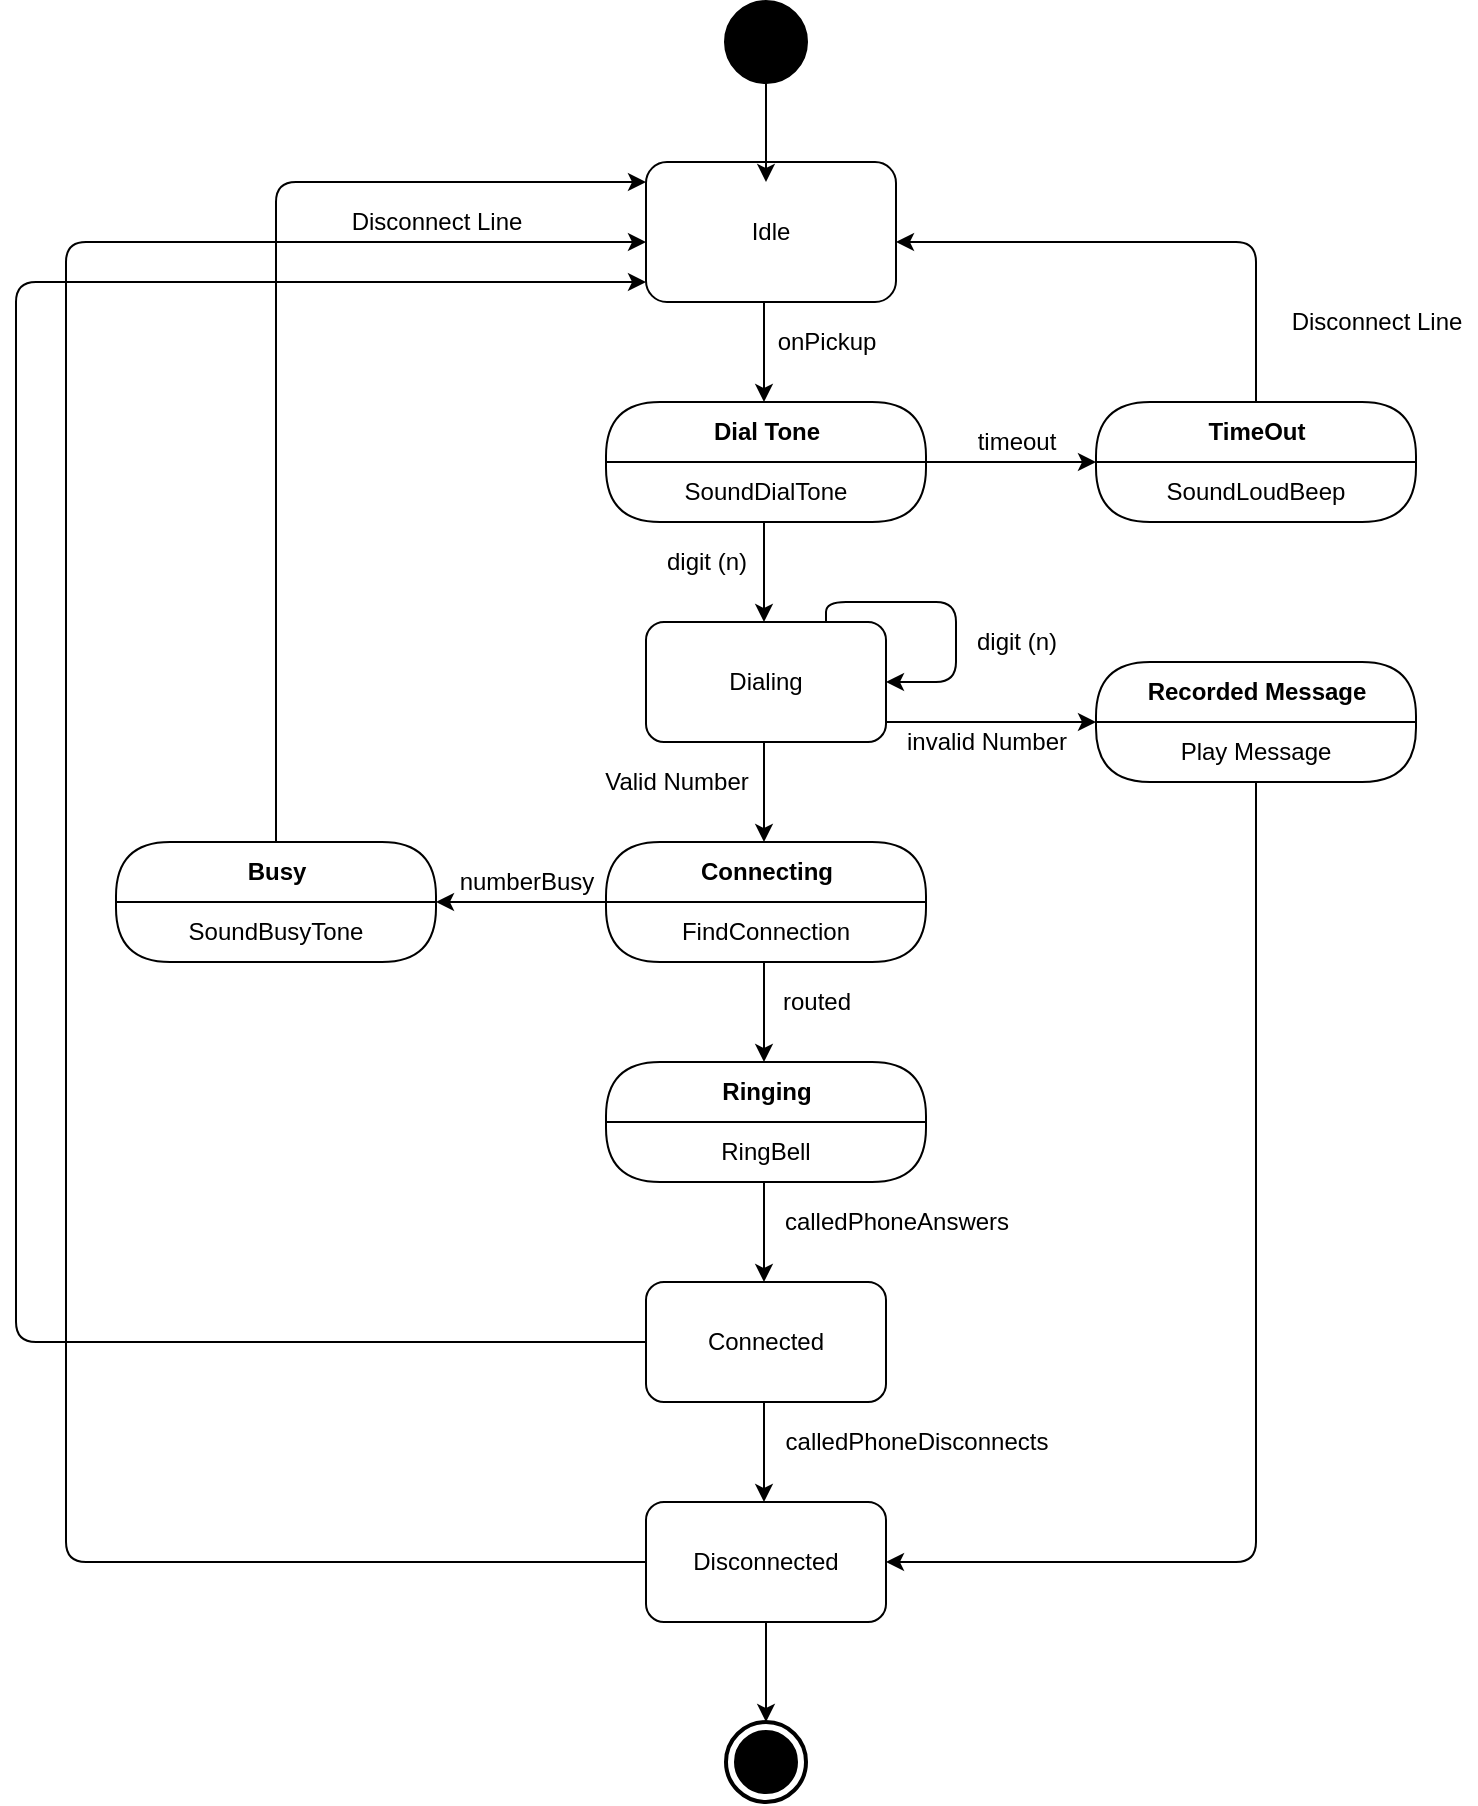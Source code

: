 <mxfile version="13.7.3" type="device"><diagram id="CuBxIoJR1_ZsDkNom1yF" name="Page-1"><mxGraphModel dx="2031" dy="1174" grid="1" gridSize="10" guides="1" tooltips="1" connect="1" arrows="1" fold="1" page="1" pageScale="1" pageWidth="850" pageHeight="1100" math="0" shadow="0"><root><mxCell id="0"/><mxCell id="1" parent="0"/><mxCell id="54X55VJBMo1C4rVFBFoB-1" value="Idle" style="rounded=1;whiteSpace=wrap;html=1;" vertex="1" parent="1"><mxGeometry x="415" y="120" width="125" height="70" as="geometry"/></mxCell><mxCell id="54X55VJBMo1C4rVFBFoB-5" value="Dialing" style="rounded=1;whiteSpace=wrap;html=1;" vertex="1" parent="1"><mxGeometry x="415" y="350" width="120" height="60" as="geometry"/></mxCell><mxCell id="54X55VJBMo1C4rVFBFoB-10" value="Connected" style="rounded=1;whiteSpace=wrap;html=1;" vertex="1" parent="1"><mxGeometry x="415" y="680" width="120" height="60" as="geometry"/></mxCell><mxCell id="54X55VJBMo1C4rVFBFoB-11" value="Disconnected" style="rounded=1;whiteSpace=wrap;html=1;" vertex="1" parent="1"><mxGeometry x="415" y="790" width="120" height="60" as="geometry"/></mxCell><mxCell id="54X55VJBMo1C4rVFBFoB-19" value="" style="shape=ellipse;html=1;fillColor=#000000;strokeWidth=2;verticalLabelPosition=bottom;verticalAlignment=top;perimeter=ellipsePerimeter;" vertex="1" parent="1"><mxGeometry x="455" y="40" width="40" height="40" as="geometry"/></mxCell><mxCell id="54X55VJBMo1C4rVFBFoB-21" value="" style="endArrow=classic;html=1;exitX=0.5;exitY=1;exitDx=0;exitDy=0;" edge="1" parent="1"><mxGeometry width="50" height="50" relative="1" as="geometry"><mxPoint x="474" y="190" as="sourcePoint"/><mxPoint x="474" y="240" as="targetPoint"/></mxGeometry></mxCell><mxCell id="54X55VJBMo1C4rVFBFoB-22" value="" style="endArrow=classic;html=1;exitX=0.5;exitY=1;exitDx=0;exitDy=0;" edge="1" parent="1"><mxGeometry width="50" height="50" relative="1" as="geometry"><mxPoint x="474" y="300" as="sourcePoint"/><mxPoint x="474" y="350" as="targetPoint"/></mxGeometry></mxCell><mxCell id="54X55VJBMo1C4rVFBFoB-23" value="" style="endArrow=classic;html=1;exitX=0.5;exitY=1;exitDx=0;exitDy=0;" edge="1" parent="1"><mxGeometry width="50" height="50" relative="1" as="geometry"><mxPoint x="474" y="410" as="sourcePoint"/><mxPoint x="474" y="460" as="targetPoint"/></mxGeometry></mxCell><mxCell id="54X55VJBMo1C4rVFBFoB-24" value="" style="endArrow=classic;html=1;exitX=0.5;exitY=1;exitDx=0;exitDy=0;" edge="1" parent="1"><mxGeometry width="50" height="50" relative="1" as="geometry"><mxPoint x="474" y="520" as="sourcePoint"/><mxPoint x="474" y="570" as="targetPoint"/></mxGeometry></mxCell><mxCell id="54X55VJBMo1C4rVFBFoB-25" value="" style="endArrow=classic;html=1;exitX=0.5;exitY=1;exitDx=0;exitDy=0;" edge="1" parent="1"><mxGeometry width="50" height="50" relative="1" as="geometry"><mxPoint x="474" y="630" as="sourcePoint"/><mxPoint x="474" y="680" as="targetPoint"/></mxGeometry></mxCell><mxCell id="54X55VJBMo1C4rVFBFoB-26" value="" style="endArrow=classic;html=1;exitX=0.5;exitY=1;exitDx=0;exitDy=0;" edge="1" parent="1"><mxGeometry width="50" height="50" relative="1" as="geometry"><mxPoint x="474" y="740" as="sourcePoint"/><mxPoint x="474" y="790" as="targetPoint"/></mxGeometry></mxCell><mxCell id="54X55VJBMo1C4rVFBFoB-27" value="" style="endArrow=classic;html=1;exitX=0.5;exitY=1;exitDx=0;exitDy=0;" edge="1" parent="1"><mxGeometry width="50" height="50" relative="1" as="geometry"><mxPoint x="475" y="80" as="sourcePoint"/><mxPoint x="475" y="130" as="targetPoint"/></mxGeometry></mxCell><mxCell id="54X55VJBMo1C4rVFBFoB-28" value="" style="endArrow=classic;html=1;exitX=0.5;exitY=1;exitDx=0;exitDy=0;" edge="1" parent="1"><mxGeometry width="50" height="50" relative="1" as="geometry"><mxPoint x="475" y="850" as="sourcePoint"/><mxPoint x="475" y="900" as="targetPoint"/></mxGeometry></mxCell><mxCell id="54X55VJBMo1C4rVFBFoB-29" value="" style="html=1;shape=mxgraph.sysml.actFinal;strokeWidth=2;verticalLabelPosition=bottom;verticalAlignment=top;" vertex="1" parent="1"><mxGeometry x="455" y="900" width="40" height="40" as="geometry"/></mxCell><mxCell id="54X55VJBMo1C4rVFBFoB-30" value="" style="endArrow=classic;html=1;entryX=1;entryY=0;entryDx=0;entryDy=0;exitX=0;exitY=0;exitDx=0;exitDy=0;" edge="1" parent="1" source="54X55VJBMo1C4rVFBFoB-7" target="54X55VJBMo1C4rVFBFoB-13"><mxGeometry width="50" height="50" relative="1" as="geometry"><mxPoint x="340" y="520" as="sourcePoint"/><mxPoint x="390" y="470" as="targetPoint"/></mxGeometry></mxCell><mxCell id="54X55VJBMo1C4rVFBFoB-31" value="numberBusy" style="text;html=1;align=center;verticalAlign=middle;resizable=0;points=[];autosize=1;" vertex="1" parent="1"><mxGeometry x="315" y="470" width="80" height="20" as="geometry"/></mxCell><mxCell id="54X55VJBMo1C4rVFBFoB-2" value="Dial Tone" style="swimlane;html=1;fontStyle=1;align=center;verticalAlign=middle;childLayout=stackLayout;horizontal=1;startSize=30;horizontalStack=0;resizeParent=0;resizeLast=1;container=0;collapsible=0;rounded=1;arcSize=30;swimlaneFillColor=#FFFFFF;dropTarget=0;" vertex="1" parent="1"><mxGeometry x="395" y="240" width="160" height="60" as="geometry"/></mxCell><mxCell id="54X55VJBMo1C4rVFBFoB-3" value="SoundDialTone" style="text;html=1;align=center;verticalAlign=middle;spacingLeft=4;spacingRight=4;whiteSpace=wrap;overflow=hidden;rotatable=0;" vertex="1" parent="54X55VJBMo1C4rVFBFoB-2"><mxGeometry y="30" width="160" height="30" as="geometry"/></mxCell><mxCell id="54X55VJBMo1C4rVFBFoB-6" value="Connecting" style="swimlane;html=1;fontStyle=1;align=center;verticalAlign=middle;childLayout=stackLayout;horizontal=1;startSize=30;horizontalStack=0;resizeParent=0;resizeLast=1;container=0;collapsible=0;rounded=1;arcSize=30;swimlaneFillColor=#FFFFFF;dropTarget=0;" vertex="1" parent="1"><mxGeometry x="395" y="460" width="160" height="60" as="geometry"/></mxCell><mxCell id="54X55VJBMo1C4rVFBFoB-7" value="FindConnection" style="text;html=1;strokeColor=none;fillColor=none;align=center;verticalAlign=middle;spacingLeft=4;spacingRight=4;whiteSpace=wrap;overflow=hidden;rotatable=0;fontColor=#000000;" vertex="1" parent="54X55VJBMo1C4rVFBFoB-6"><mxGeometry y="30" width="160" height="30" as="geometry"/></mxCell><mxCell id="54X55VJBMo1C4rVFBFoB-14" value="TimeOut" style="swimlane;html=1;fontStyle=1;align=center;verticalAlign=middle;childLayout=stackLayout;horizontal=1;startSize=30;horizontalStack=0;resizeParent=0;resizeLast=1;container=0;collapsible=0;rounded=1;arcSize=30;swimlaneFillColor=#FFFFFF;dropTarget=0;" vertex="1" parent="1"><mxGeometry x="640" y="240" width="160" height="60" as="geometry"/></mxCell><mxCell id="54X55VJBMo1C4rVFBFoB-15" value="SoundLoudBeep" style="text;html=1;strokeColor=none;fillColor=none;align=center;verticalAlign=middle;spacingLeft=4;spacingRight=4;whiteSpace=wrap;overflow=hidden;rotatable=0;fontColor=#000000;" vertex="1" parent="54X55VJBMo1C4rVFBFoB-14"><mxGeometry y="30" width="160" height="30" as="geometry"/></mxCell><mxCell id="54X55VJBMo1C4rVFBFoB-18" value="SoundLoudBeep" style="text;html=1;strokeColor=none;fillColor=none;align=center;verticalAlign=middle;spacingLeft=4;spacingRight=4;whiteSpace=wrap;overflow=hidden;rotatable=0;fontColor=#000000;" vertex="1" parent="54X55VJBMo1C4rVFBFoB-14"><mxGeometry y="60" width="160" as="geometry"/></mxCell><mxCell id="54X55VJBMo1C4rVFBFoB-8" value="Ringing" style="swimlane;html=1;fontStyle=1;align=center;verticalAlign=middle;childLayout=stackLayout;horizontal=1;startSize=30;horizontalStack=0;resizeParent=0;resizeLast=1;container=0;collapsible=0;rounded=1;arcSize=30;swimlaneFillColor=#FFFFFF;dropTarget=0;" vertex="1" parent="1"><mxGeometry x="395" y="570" width="160" height="60" as="geometry"/></mxCell><mxCell id="54X55VJBMo1C4rVFBFoB-9" value="RingBell" style="text;html=1;strokeColor=none;fillColor=none;align=center;verticalAlign=middle;spacingLeft=4;spacingRight=4;whiteSpace=wrap;overflow=hidden;rotatable=0;fontColor=#000000;" vertex="1" parent="54X55VJBMo1C4rVFBFoB-8"><mxGeometry y="30" width="160" height="30" as="geometry"/></mxCell><mxCell id="54X55VJBMo1C4rVFBFoB-12" value="Busy" style="swimlane;html=1;fontStyle=1;align=center;verticalAlign=middle;childLayout=stackLayout;horizontal=1;startSize=30;horizontalStack=0;resizeParent=0;resizeLast=1;container=0;collapsible=0;rounded=1;arcSize=30;swimlaneFillColor=#FFFFFF;dropTarget=0;" vertex="1" parent="1"><mxGeometry x="150" y="460" width="160" height="60" as="geometry"/></mxCell><mxCell id="54X55VJBMo1C4rVFBFoB-13" value="SoundBusyTone" style="text;html=1;strokeColor=none;fillColor=none;align=center;verticalAlign=middle;spacingLeft=4;spacingRight=4;whiteSpace=wrap;overflow=hidden;rotatable=0;fontColor=#000000;" vertex="1" parent="54X55VJBMo1C4rVFBFoB-12"><mxGeometry y="30" width="160" height="30" as="geometry"/></mxCell><mxCell id="54X55VJBMo1C4rVFBFoB-33" value="onPickup" style="text;html=1;align=center;verticalAlign=middle;resizable=0;points=[];autosize=1;" vertex="1" parent="1"><mxGeometry x="475" y="200" width="60" height="20" as="geometry"/></mxCell><mxCell id="54X55VJBMo1C4rVFBFoB-34" value="digit (n)" style="text;html=1;align=center;verticalAlign=middle;resizable=0;points=[];autosize=1;" vertex="1" parent="1"><mxGeometry x="415" y="310" width="60" height="20" as="geometry"/></mxCell><mxCell id="54X55VJBMo1C4rVFBFoB-35" value="" style="endArrow=classic;html=1;exitX=0.75;exitY=0;exitDx=0;exitDy=0;edgeStyle=orthogonalEdgeStyle;" edge="1" parent="1" source="54X55VJBMo1C4rVFBFoB-5"><mxGeometry width="50" height="50" relative="1" as="geometry"><mxPoint x="550" y="350" as="sourcePoint"/><mxPoint x="535" y="380" as="targetPoint"/><Array as="points"><mxPoint x="505" y="340"/><mxPoint x="570" y="340"/><mxPoint x="570" y="380"/><mxPoint x="535" y="380"/></Array></mxGeometry></mxCell><mxCell id="54X55VJBMo1C4rVFBFoB-36" value="digit (n)" style="text;html=1;align=center;verticalAlign=middle;resizable=0;points=[];autosize=1;" vertex="1" parent="1"><mxGeometry x="570" y="350" width="60" height="20" as="geometry"/></mxCell><mxCell id="54X55VJBMo1C4rVFBFoB-38" value="" style="endArrow=classic;html=1;entryX=0;entryY=0;entryDx=0;entryDy=0;" edge="1" parent="1" target="54X55VJBMo1C4rVFBFoB-17"><mxGeometry width="50" height="50" relative="1" as="geometry"><mxPoint x="535" y="400" as="sourcePoint"/><mxPoint x="615" y="400" as="targetPoint"/></mxGeometry></mxCell><mxCell id="54X55VJBMo1C4rVFBFoB-16" value="Recorded Message" style="swimlane;html=1;fontStyle=1;align=center;verticalAlign=middle;childLayout=stackLayout;horizontal=1;startSize=30;horizontalStack=0;resizeParent=0;resizeLast=1;container=0;collapsible=0;rounded=1;arcSize=30;swimlaneFillColor=#FFFFFF;dropTarget=0;" vertex="1" parent="1"><mxGeometry x="640" y="370" width="160" height="60" as="geometry"/></mxCell><mxCell id="54X55VJBMo1C4rVFBFoB-17" value="Play Message" style="text;html=1;strokeColor=none;fillColor=none;align=center;verticalAlign=middle;spacingLeft=4;spacingRight=4;whiteSpace=wrap;overflow=hidden;rotatable=0;fontColor=#000000;" vertex="1" parent="54X55VJBMo1C4rVFBFoB-16"><mxGeometry y="30" width="160" height="30" as="geometry"/></mxCell><mxCell id="54X55VJBMo1C4rVFBFoB-39" value="invalid Number" style="text;html=1;align=center;verticalAlign=middle;resizable=0;points=[];autosize=1;" vertex="1" parent="1"><mxGeometry x="535" y="400" width="100" height="20" as="geometry"/></mxCell><mxCell id="54X55VJBMo1C4rVFBFoB-41" value="Valid Number" style="text;html=1;align=center;verticalAlign=middle;resizable=0;points=[];autosize=1;" vertex="1" parent="1"><mxGeometry x="385" y="420" width="90" height="20" as="geometry"/></mxCell><mxCell id="54X55VJBMo1C4rVFBFoB-43" value="" style="endArrow=classic;html=1;exitX=1;exitY=0;exitDx=0;exitDy=0;entryX=0;entryY=0;entryDx=0;entryDy=0;" edge="1" parent="1" source="54X55VJBMo1C4rVFBFoB-3" target="54X55VJBMo1C4rVFBFoB-15"><mxGeometry width="50" height="50" relative="1" as="geometry"><mxPoint x="580" y="290" as="sourcePoint"/><mxPoint x="630" y="240" as="targetPoint"/></mxGeometry></mxCell><mxCell id="54X55VJBMo1C4rVFBFoB-44" value="timeout" style="text;html=1;align=center;verticalAlign=middle;resizable=0;points=[];autosize=1;" vertex="1" parent="1"><mxGeometry x="575" y="250" width="50" height="20" as="geometry"/></mxCell><mxCell id="54X55VJBMo1C4rVFBFoB-45" value="" style="endArrow=classic;html=1;exitX=0.5;exitY=0;exitDx=0;exitDy=0;edgeStyle=orthogonalEdgeStyle;" edge="1" parent="1" source="54X55VJBMo1C4rVFBFoB-14"><mxGeometry width="50" height="50" relative="1" as="geometry"><mxPoint x="610" y="240" as="sourcePoint"/><mxPoint x="540" y="160" as="targetPoint"/><Array as="points"><mxPoint x="720" y="160"/></Array></mxGeometry></mxCell><mxCell id="54X55VJBMo1C4rVFBFoB-46" value="Disconnect Line" style="text;html=1;align=center;verticalAlign=middle;resizable=0;points=[];autosize=1;" vertex="1" parent="1"><mxGeometry x="730" y="190" width="100" height="20" as="geometry"/></mxCell><mxCell id="54X55VJBMo1C4rVFBFoB-47" value="routed" style="text;html=1;align=center;verticalAlign=middle;resizable=0;points=[];autosize=1;" vertex="1" parent="1"><mxGeometry x="475" y="530" width="50" height="20" as="geometry"/></mxCell><mxCell id="54X55VJBMo1C4rVFBFoB-48" value="calledPhoneAnswers" style="text;html=1;align=center;verticalAlign=middle;resizable=0;points=[];autosize=1;" vertex="1" parent="1"><mxGeometry x="475" y="640" width="130" height="20" as="geometry"/></mxCell><mxCell id="54X55VJBMo1C4rVFBFoB-49" value="calledPhoneDisconnects" style="text;html=1;align=center;verticalAlign=middle;resizable=0;points=[];autosize=1;" vertex="1" parent="1"><mxGeometry x="475" y="750" width="150" height="20" as="geometry"/></mxCell><mxCell id="54X55VJBMo1C4rVFBFoB-50" value="" style="endArrow=classic;html=1;exitX=0.5;exitY=1;exitDx=0;exitDy=0;entryX=1;entryY=0.5;entryDx=0;entryDy=0;edgeStyle=orthogonalEdgeStyle;" edge="1" parent="1" source="54X55VJBMo1C4rVFBFoB-17" target="54X55VJBMo1C4rVFBFoB-11"><mxGeometry width="50" height="50" relative="1" as="geometry"><mxPoint x="720" y="610" as="sourcePoint"/><mxPoint x="770" y="560" as="targetPoint"/></mxGeometry></mxCell><mxCell id="54X55VJBMo1C4rVFBFoB-51" value="" style="endArrow=classic;html=1;exitX=0.5;exitY=0;exitDx=0;exitDy=0;edgeStyle=orthogonalEdgeStyle;" edge="1" parent="1" source="54X55VJBMo1C4rVFBFoB-12"><mxGeometry width="50" height="50" relative="1" as="geometry"><mxPoint x="520" y="500" as="sourcePoint"/><mxPoint x="415" y="130" as="targetPoint"/><Array as="points"><mxPoint x="230" y="130"/></Array></mxGeometry></mxCell><mxCell id="54X55VJBMo1C4rVFBFoB-52" value="" style="endArrow=classic;html=1;edgeStyle=orthogonalEdgeStyle;exitX=0;exitY=0.5;exitDx=0;exitDy=0;" edge="1" parent="1" source="54X55VJBMo1C4rVFBFoB-11"><mxGeometry width="50" height="50" relative="1" as="geometry"><mxPoint x="125" y="865" as="sourcePoint"/><mxPoint x="415" y="160" as="targetPoint"/><Array as="points"><mxPoint x="125" y="820"/><mxPoint x="125" y="160"/></Array></mxGeometry></mxCell><mxCell id="54X55VJBMo1C4rVFBFoB-53" value="" style="endArrow=classic;html=1;edgeStyle=orthogonalEdgeStyle;exitX=0;exitY=0.5;exitDx=0;exitDy=0;" edge="1" parent="1" source="54X55VJBMo1C4rVFBFoB-10"><mxGeometry width="50" height="50" relative="1" as="geometry"><mxPoint x="390" y="840" as="sourcePoint"/><mxPoint x="415" y="180" as="targetPoint"/><Array as="points"><mxPoint x="100" y="710"/><mxPoint x="100" y="180"/></Array></mxGeometry></mxCell><mxCell id="54X55VJBMo1C4rVFBFoB-54" value="Disconnect Line" style="text;html=1;align=center;verticalAlign=middle;resizable=0;points=[];autosize=1;" vertex="1" parent="1"><mxGeometry x="260" y="140" width="100" height="20" as="geometry"/></mxCell></root></mxGraphModel></diagram></mxfile>